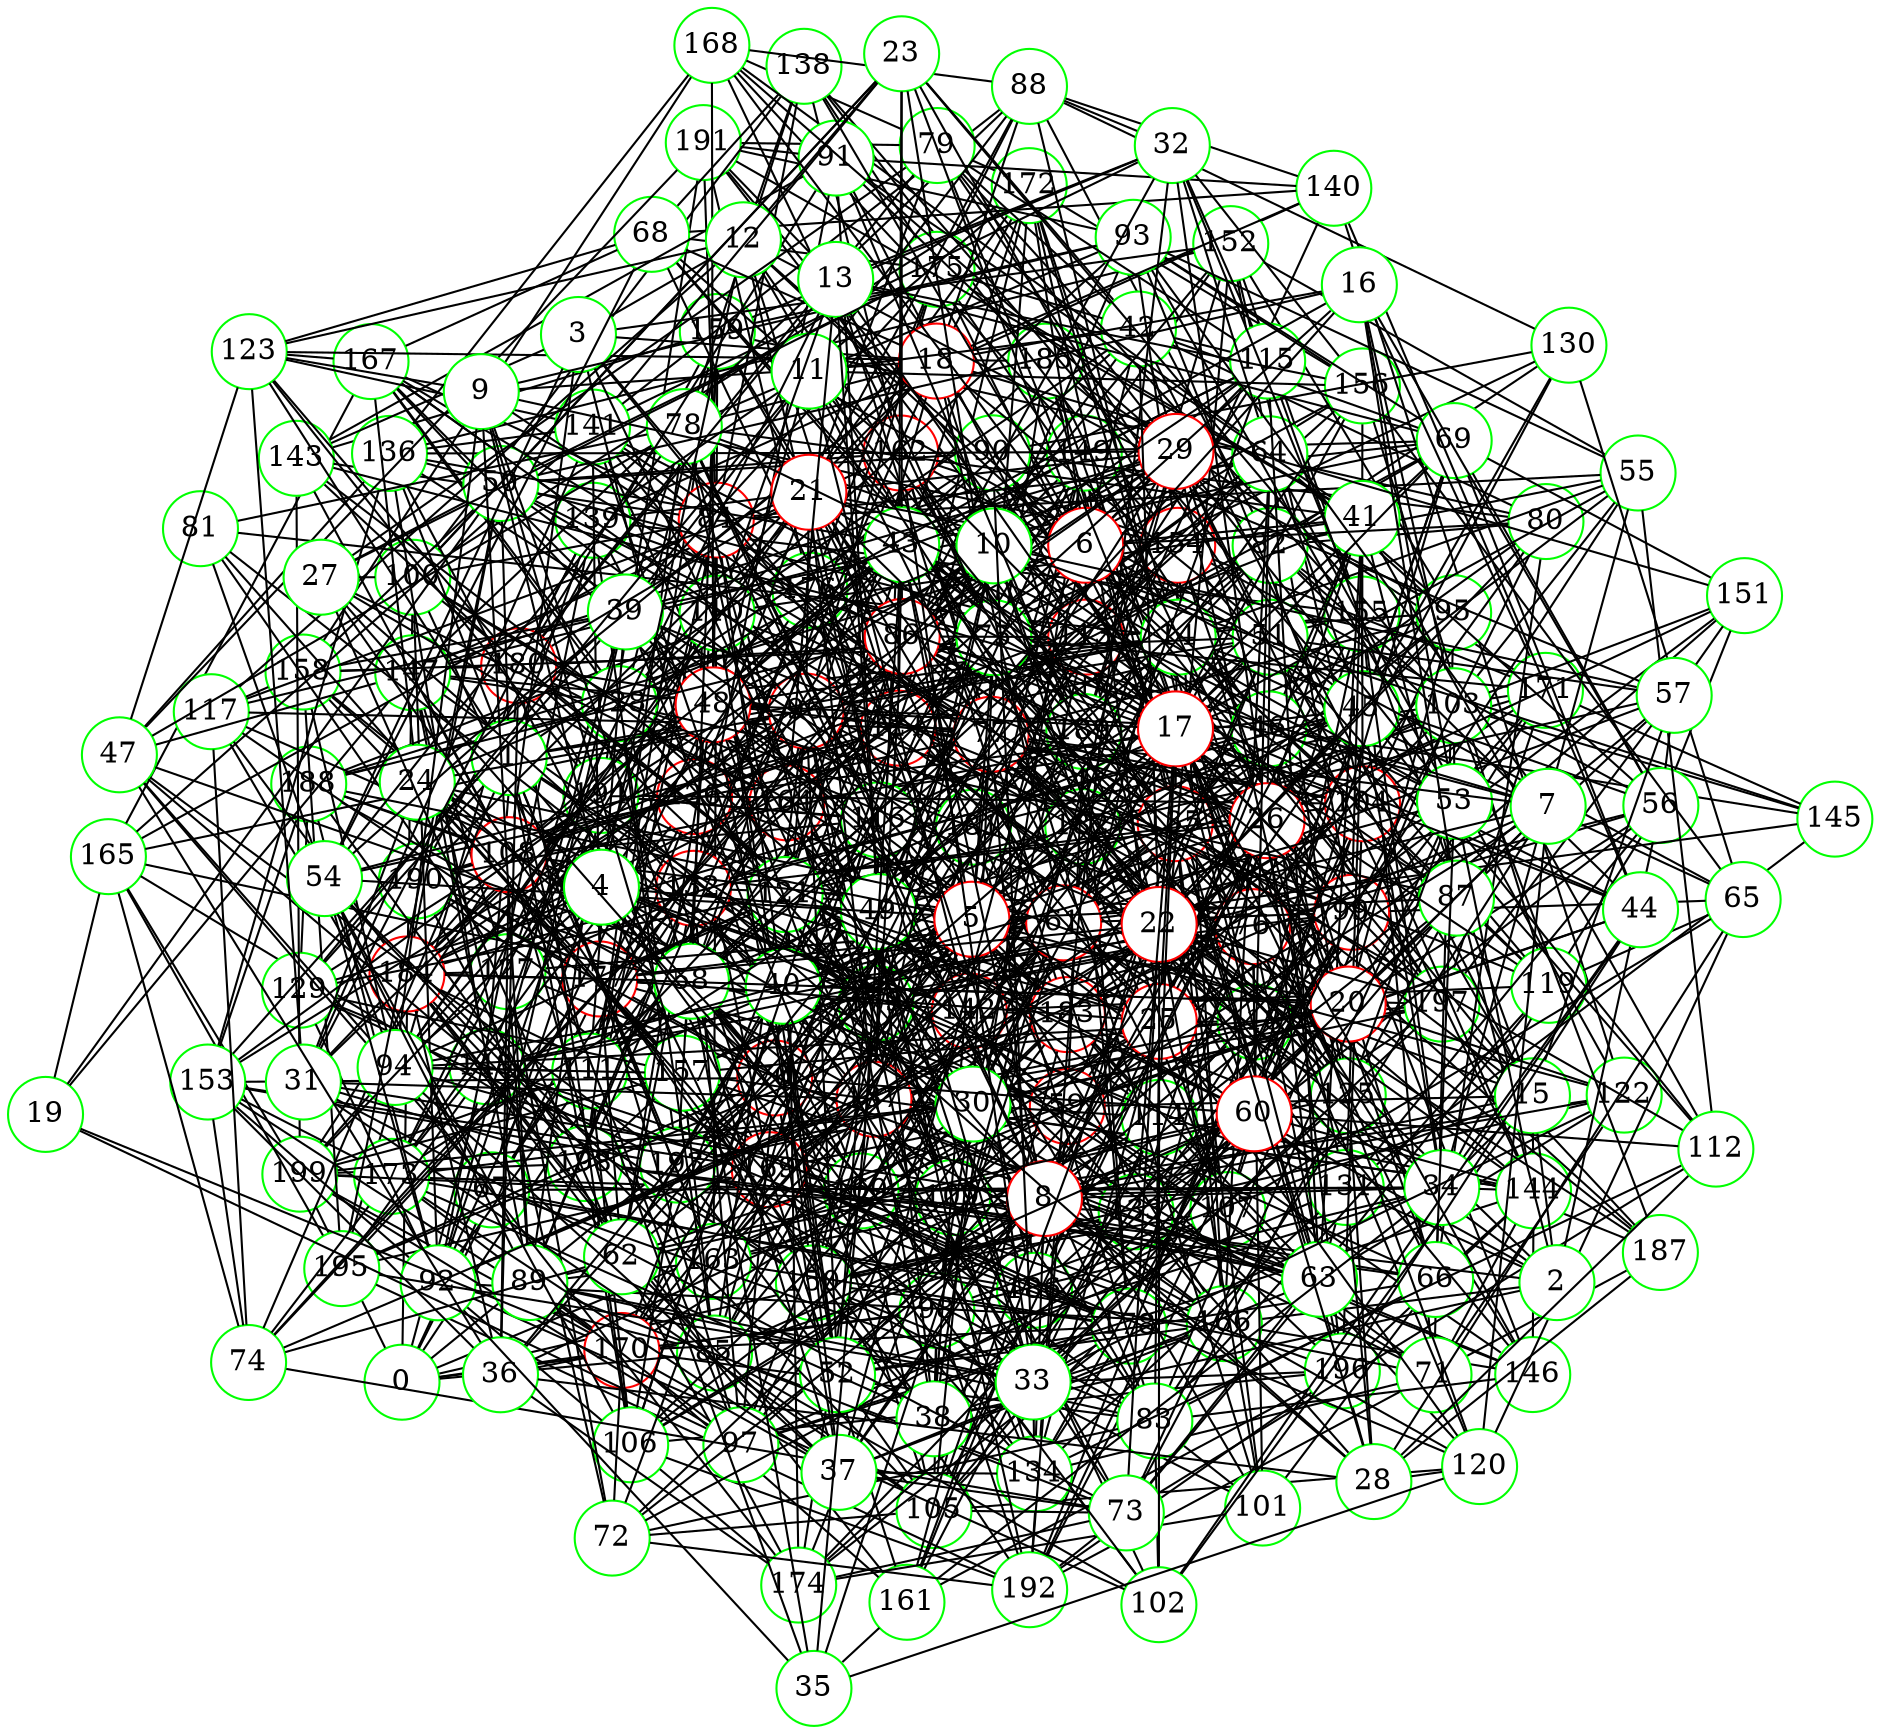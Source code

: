 graph {
graph ["layout"="fdp"]
node ["style"="filled","fillcolor"="white","fixedsize"="true","shape"="circle"]
"0" ["color"="green"]
"98" ["color"="green"]
"192" ["color"="green"]
"195" ["color"="green"]
"196" ["color"="green"]
"102" ["color"="green"]
"179" ["color"="green"]
"180" ["color"="red"]
"194" ["color"="green"]
"105" ["color"="green"]
"160" ["color"="green"]
"166" ["color"="green"]
"177" ["color"="red"]
"184" ["color"="red"]
"198" ["color"="green"]
"199" ["color"="green"]
"185" ["color"="green"]
"190" ["color"="green"]
"107" ["color"="green"]
"113" ["color"="red"]
"182" ["color"="green"]
"187" ["color"="green"]
"189" ["color"="green"]
"126" ["color"="red"]
"133" ["color"="green"]
"162" ["color"="red"]
"164" ["color"="red"]
"167" ["color"="green"]
"171" ["color"="green"]
"197" ["color"="green"]
"174" ["color"="green"]
"178" ["color"="green"]
"193" ["color"="green"]
"146" ["color"="green"]
"150" ["color"="green"]
"165" ["color"="green"]
"181" ["color"="green"]
"169" ["color"="red"]
"183" ["color"="red"]
"186" ["color"="green"]
"173" ["color"="green"]
"156" ["color"="green"]
"172" ["color"="green"]
"159" ["color"="green"]
"163" ["color"="green"]
"191" ["color"="green"]
"118" ["color"="green"]
"151" ["color"="green"]
"124" ["color"="red"]
"142" ["color"="red"]
"176" ["color"="green"]
"188" ["color"="green"]
"154" ["color"="red"]
"168" ["color"="green"]
"155" ["color"="green"]
"120" ["color"="green"]
"170" ["color"="red"]
"109" ["color"="green"]
"131" ["color"="green"]
"134" ["color"="green"]
"145" ["color"="green"]
"139" ["color"="green"]
"140" ["color"="green"]
"141" ["color"="green"]
"122" ["color"="green"]
"158" ["color"="green"]
"127" ["color"="green"]
"138" ["color"="green"]
"175" ["color"="green"]
"147" ["color"="green"]
"149" ["color"="green"]
"152" ["color"="green"]
"67" ["color"="green"]
"84" ["color"="red"]
"100" ["color"="green"]
"128" ["color"="green"]
"161" ["color"="green"]
"148" ["color"="green"]
"137" ["color"="red"]
"144" ["color"="green"]
"157" ["color"="green"]
"110" ["color"="green"]
"111" ["color"="green"]
"116" ["color"="green"]
"129" ["color"="green"]
"125" ["color"="green"]
"135" ["color"="red"]
"143" ["color"="green"]
"132" ["color"="red"]
"117" ["color"="green"]
"71" ["color"="green"]
"95" ["color"="green"]
"85" ["color"="green"]
"96" ["color"="red"]
"130" ["color"="green"]
"153" ["color"="green"]
"99" ["color"="red"]
"104" ["color"="red"]
"119" ["color"="green"]
"108" ["color"="red"]
"92" ["color"="green"]
"106" ["color"="green"]
"114" ["color"="green"]
"70" ["color"="red"]
"97" ["color"="green"]
"90" ["color"="green"]
"136" ["color"="green"]
"59" ["color"="red"]
"68" ["color"="green"]
"123" ["color"="green"]
"76" ["color"="red"]
"101" ["color"="green"]
"80" ["color"="green"]
"82" ["color"="green"]
"103" ["color"="green"]
"88" ["color"="green"]
"72" ["color"="green"]
"83" ["color"="green"]
"89" ["color"="green"]
"121" ["color"="green"]
"1" ["color"="green"]
"42" ["color"="green"]
"69" ["color"="green"]
"93" ["color"="green"]
"46" ["color"="green"]
"48" ["color"="red"]
"77" ["color"="red"]
"112" ["color"="green"]
"52" ["color"="green"]
"66" ["color"="green"]
"62" ["color"="green"]
"74" ["color"="green"]
"79" ["color"="green"]
"115" ["color"="green"]
"14" ["color"="green"]
"65" ["color"="green"]
"81" ["color"="green"]
"55" ["color"="green"]
"40" ["color"="green"]
"73" ["color"="green"]
"45" ["color"="green"]
"64" ["color"="green"]
"58" ["color"="green"]
"47" ["color"="green"]
"78" ["color"="green"]
"94" ["color"="green"]
"56" ["color"="green"]
"57" ["color"="green"]
"61" ["color"="red"]
"50" ["color"="green"]
"51" ["color"="green"]
"2" ["color"="green"]
"38" ["color"="green"]
"49" ["color"="green"]
"91" ["color"="green"]
"75" ["color"="green"]
"41" ["color"="green"]
"63" ["color"="green"]
"15" ["color"="green"]
"34" ["color"="green"]
"44" ["color"="green"]
"3" ["color"="green"]
"18" ["color"="red"]
"39" ["color"="green"]
"54" ["color"="green"]
"20" ["color"="red"]
"26" ["color"="red"]
"32" ["color"="green"]
"86" ["color"="red"]
"24" ["color"="green"]
"31" ["color"="green"]
"25" ["color"="red"]
"37" ["color"="green"]
"12" ["color"="green"]
"23" ["color"="green"]
"43" ["color"="green"]
"87" ["color"="green"]
"4" ["color"="green"]
"9" ["color"="green"]
"30" ["color"="green"]
"5" ["color"="red"]
"6" ["color"="red"]
"21" ["color"="red"]
"29" ["color"="red"]
"53" ["color"="green"]
"7" ["color"="green"]
"8" ["color"="red"]
"28" ["color"="green"]
"36" ["color"="green"]
"60" ["color"="red"]
"10" ["color"="green"]
"11" ["color"="green"]
"22" ["color"="red"]
"13" ["color"="green"]
"16" ["color"="green"]
"17" ["color"="red"]
"19" ["color"="green"]
"27" ["color"="green"]
"33" ["color"="green"]
"35" ["color"="green"]
"0" -- "98"
"0" -- "67"
"0" -- "100"
"0" -- "148"
"0" -- "164"
"0" -- "85"
"0" -- "133"
"0" -- "70"
"0" -- "199"
"0" -- "170"
"0" -- "59"
"0" -- "126"
"98" -- "192"
"98" -- "102"
"98" -- "105"
"98" -- "170"
"98" -- "109"
"98" -- "182"
"98" -- "127"
"192" -- "195"
"192" -- "196"
"102" -- "179"
"179" -- "180"
"180" -- "194"
"180" -- "195"
"105" -- "160"
"105" -- "107"
"105" -- "118"
"105" -- "120"
"105" -- "126"
"160" -- "166"
"160" -- "198"
"160" -- "199"
"160" -- "184"
"160" -- "190"
"166" -- "177"
"177" -- "179"
"177" -- "184"
"177" -- "190"
"184" -- "194"
"184" -- "198"
"184" -- "185"
"198" -- "199"
"185" -- "196"
"107" -- "192"
"107" -- "113"
"107" -- "150"
"107" -- "183"
"107" -- "186"
"113" -- "160"
"113" -- "180"
"113" -- "182"
"113" -- "187"
"113" -- "189"
"113" -- "126"
"113" -- "191"
"182" -- "192"
"187" -- "192"
"187" -- "189"
"126" -- "133"
"126" -- "167"
"126" -- "169"
"126" -- "173"
"126" -- "156"
"126" -- "190"
"126" -- "159"
"133" -- "162"
"133" -- "164"
"133" -- "197"
"133" -- "166"
"133" -- "199"
"133" -- "171"
"133" -- "146"
"133" -- "150"
"162" -- "164"
"162" -- "189"
"164" -- "167"
"164" -- "171"
"164" -- "174"
"164" -- "180"
"171" -- "197"
"171" -- "182"
"171" -- "185"
"174" -- "178"
"174" -- "190"
"178" -- "193"
"178" -- "182"
"178" -- "189"
"193" -- "197"
"146" -- "166"
"150" -- "165"
"150" -- "178"
"150" -- "181"
"150" -- "182"
"165" -- "195"
"165" -- "167"
"165" -- "199"
"181" -- "194"
"181" -- "185"
"169" -- "195"
"169" -- "196"
"169" -- "177"
"169" -- "178"
"169" -- "183"
"169" -- "186"
"183" -- "187"
"173" -- "194"
"173" -- "186"
"156" -- "172"
"159" -- "194"
"159" -- "163"
"159" -- "198"
"159" -- "190"
"163" -- "177"
"163" -- "178"
"163" -- "181"
"191" -- "194"
"118" -- "192"
"118" -- "151"
"118" -- "124"
"124" -- "169"
"124" -- "172"
"124" -- "142"
"124" -- "179"
"124" -- "180"
"124" -- "184"
"124" -- "154"
"124" -- "155"
"124" -- "190"
"142" -- "195"
"142" -- "164"
"142" -- "176"
"142" -- "177"
"142" -- "150"
"142" -- "183"
"142" -- "186"
"142" -- "188"
"176" -- "188"
"176" -- "189"
"176" -- "191"
"188" -- "198"
"154" -- "162"
"154" -- "166"
"154" -- "168"
"154" -- "171"
"154" -- "183"
"168" -- "172"
"155" -- "160"
"120" -- "166"
"120" -- "183"
"120" -- "169"
"170" -- "199"
"170" -- "173"
"170" -- "178"
"109" -- "194"
"109" -- "131"
"109" -- "163"
"109" -- "164"
"109" -- "139"
"109" -- "141"
"109" -- "174"
"109" -- "179"
"109" -- "122"
"109" -- "158"
"131" -- "134"
"131" -- "145"
"131" -- "182"
"134" -- "178"
"145" -- "171"
"139" -- "180"
"139" -- "167"
"139" -- "155"
"139" -- "140"
"140" -- "189"
"141" -- "165"
"141" -- "177"
"141" -- "182"
"141" -- "183"
"122" -- "150"
"122" -- "140"
"158" -- "195"
"158" -- "180"
"158" -- "168"
"127" -- "138"
"127" -- "146"
"127" -- "147"
"127" -- "184"
"127" -- "189"
"138" -- "162"
"138" -- "154"
"138" -- "175"
"175" -- "197"
"175" -- "176"
"147" -- "162"
"147" -- "179"
"147" -- "149"
"149" -- "162"
"149" -- "197"
"149" -- "181"
"149" -- "152"
"152" -- "155"
"152" -- "189"
"67" -- "84"
"67" -- "132"
"67" -- "117"
"67" -- "71"
"84" -- "193"
"84" -- "100"
"84" -- "165"
"84" -- "198"
"84" -- "167"
"84" -- "137"
"84" -- "138"
"84" -- "110"
"84" -- "111"
"84" -- "143"
"84" -- "182"
"84" -- "191"
"100" -- "128"
"100" -- "177"
"100" -- "138"
"100" -- "172"
"128" -- "161"
"128" -- "193"
"128" -- "167"
"128" -- "142"
"128" -- "147"
"128" -- "148"
"128" -- "149"
"128" -- "155"
"128" -- "188"
"161" -- "196"
"161" -- "183"
"161" -- "184"
"161" -- "170"
"161" -- "186"
"148" -- "160"
"148" -- "195"
"148" -- "180"
"148" -- "150"
"137" -- "162"
"137" -- "197"
"137" -- "169"
"137" -- "174"
"137" -- "144"
"137" -- "188"
"137" -- "189"
"144" -- "196"
"144" -- "146"
"144" -- "157"
"157" -- "192"
"157" -- "197"
"157" -- "198"
"157" -- "199"
"157" -- "171"
"157" -- "158"
"110" -- "150"
"110" -- "172"
"110" -- "127"
"111" -- "164"
"111" -- "199"
"111" -- "178"
"111" -- "116"
"111" -- "126"
"116" -- "129"
"116" -- "194"
"116" -- "179"
"116" -- "156"
"116" -- "125"
"129" -- "193"
"129" -- "178"
"129" -- "188"
"129" -- "157"
"125" -- "135"
"125" -- "174"
"125" -- "175"
"125" -- "181"
"125" -- "154"
"135" -- "193"
"135" -- "162"
"135" -- "166"
"135" -- "137"
"135" -- "172"
"135" -- "183"
"135" -- "185"
"135" -- "154"
"135" -- "186"
"143" -- "180"
"143" -- "199"
"143" -- "159"
"132" -- "160"
"132" -- "193"
"132" -- "195"
"132" -- "176"
"132" -- "179"
"117" -- "177"
"117" -- "179"
"117" -- "184"
"117" -- "189"
"117" -- "158"
"71" -- "144"
"71" -- "134"
"71" -- "137"
"71" -- "122"
"71" -- "155"
"71" -- "95"
"95" -- "113"
"95" -- "177"
"95" -- "178"
"95" -- "152"
"95" -- "142"
"85" -- "96"
"85" -- "133"
"85" -- "102"
"85" -- "134"
"85" -- "105"
"85" -- "139"
"85" -- "113"
"85" -- "184"
"85" -- "92"
"85" -- "124"
"85" -- "157"
"96" -- "130"
"96" -- "134"
"96" -- "147"
"96" -- "153"
"96" -- "154"
"96" -- "98"
"96" -- "99"
"96" -- "164"
"96" -- "165"
"96" -- "104"
"96" -- "108"
"96" -- "175"
"96" -- "180"
"96" -- "126"
"153" -- "193"
"153" -- "194"
"153" -- "169"
"153" -- "170"
"153" -- "173"
"153" -- "188"
"99" -- "192"
"99" -- "132"
"99" -- "134"
"99" -- "142"
"99" -- "146"
"99" -- "178"
"99" -- "179"
"99" -- "152"
"99" -- "124"
"99" -- "189"
"99" -- "191"
"104" -- "194"
"104" -- "132"
"104" -- "196"
"104" -- "137"
"104" -- "169"
"104" -- "107"
"104" -- "171"
"104" -- "144"
"104" -- "178"
"104" -- "119"
"104" -- "183"
"104" -- "152"
"104" -- "124"
"119" -- "154"
"119" -- "156"
"119" -- "142"
"108" -- "133"
"108" -- "199"
"108" -- "143"
"108" -- "176"
"108" -- "147"
"108" -- "116"
"108" -- "184"
"108" -- "124"
"108" -- "188"
"108" -- "190"
"92" -- "129"
"92" -- "194"
"92" -- "100"
"92" -- "102"
"92" -- "166"
"92" -- "137"
"92" -- "106"
"92" -- "139"
"92" -- "111"
"92" -- "153"
"92" -- "188"
"106" -- "192"
"106" -- "193"
"106" -- "196"
"106" -- "198"
"106" -- "170"
"106" -- "174"
"106" -- "111"
"106" -- "114"
"106" -- "180"
"106" -- "183"
"114" -- "161"
"114" -- "130"
"114" -- "137"
"114" -- "171"
"114" -- "143"
"114" -- "144"
"114" -- "146"
"114" -- "150"
"70" -- "96"
"70" -- "97"
"70" -- "195"
"70" -- "170"
"70" -- "182"
"70" -- "153"
"70" -- "90"
"70" -- "158"
"70" -- "190"
"97" -- "99"
"97" -- "131"
"97" -- "132"
"97" -- "199"
"97" -- "108"
"97" -- "144"
"97" -- "177"
"97" -- "178"
"97" -- "181"
"97" -- "183"
"90" -- "128"
"90" -- "130"
"90" -- "194"
"90" -- "197"
"90" -- "136"
"90" -- "179"
"90" -- "189"
"136" -- "148"
"136" -- "181"
"136" -- "152"
"136" -- "168"
"136" -- "153"
"136" -- "169"
"136" -- "141"
"59" -- "192"
"59" -- "68"
"59" -- "100"
"59" -- "196"
"59" -- "71"
"59" -- "72"
"59" -- "169"
"59" -- "106"
"59" -- "177"
"59" -- "180"
"59" -- "151"
"59" -- "186"
"59" -- "189"
"59" -- "190"
"68" -- "162"
"68" -- "135"
"68" -- "167"
"68" -- "138"
"68" -- "123"
"68" -- "76"
"68" -- "140"
"68" -- "175"
"123" -- "194"
"123" -- "180"
"123" -- "167"
"123" -- "185"
"123" -- "141"
"76" -- "196"
"76" -- "101"
"76" -- "172"
"76" -- "80"
"76" -- "146"
"76" -- "179"
"76" -- "148"
"76" -- "180"
"76" -- "149"
"76" -- "118"
"76" -- "120"
"76" -- "185"
"76" -- "155"
"76" -- "92"
"76" -- "124"
"101" -- "160"
"101" -- "150"
"101" -- "135"
"101" -- "142"
"101" -- "174"
"80" -- "82"
"80" -- "179"
"80" -- "90"
"80" -- "159"
"82" -- "193"
"82" -- "130"
"82" -- "103"
"82" -- "88"
"82" -- "185"
"82" -- "155"
"82" -- "125"
"103" -- "109"
"103" -- "111"
"103" -- "145"
"103" -- "181"
"103" -- "151"
"103" -- "187"
"103" -- "157"
"88" -- "130"
"88" -- "147"
"88" -- "118"
"88" -- "168"
"88" -- "140"
"88" -- "141"
"88" -- "175"
"72" -- "192"
"72" -- "83"
"72" -- "147"
"72" -- "116"
"72" -- "105"
"72" -- "170"
"72" -- "107"
"72" -- "127"
"83" -- "193"
"83" -- "164"
"83" -- "102"
"83" -- "103"
"83" -- "170"
"83" -- "146"
"83" -- "116"
"83" -- "181"
"83" -- "150"
"83" -- "119"
"83" -- "89"
"83" -- "121"
"89" -- "97"
"89" -- "194"
"89" -- "163"
"89" -- "132"
"89" -- "176"
"89" -- "147"
"89" -- "125"
"89" -- "127"
"121" -- "128"
"121" -- "129"
"121" -- "134"
"121" -- "172"
"121" -- "177"
"121" -- "182"
"121" -- "183"
"121" -- "154"
"1" -- "129"
"1" -- "193"
"1" -- "163"
"1" -- "70"
"1" -- "198"
"1" -- "136"
"1" -- "42"
"1" -- "74"
"1" -- "107"
"1" -- "139"
"1" -- "14"
"1" -- "111"
"1" -- "50"
"1" -- "51"
"1" -- "179"
"1" -- "123"
"42" -- "164"
"42" -- "69"
"42" -- "46"
"42" -- "79"
"42" -- "175"
"42" -- "48"
"42" -- "80"
"42" -- "115"
"69" -- "70"
"69" -- "113"
"69" -- "82"
"69" -- "84"
"69" -- "118"
"69" -- "151"
"69" -- "90"
"69" -- "93"
"93" -- "128"
"93" -- "104"
"93" -- "116"
"93" -- "154"
"93" -- "156"
"93" -- "159"
"93" -- "191"
"46" -- "48"
"46" -- "145"
"46" -- "66"
"46" -- "82"
"46" -- "196"
"46" -- "184"
"46" -- "170"
"46" -- "125"
"48" -- "96"
"48" -- "98"
"48" -- "131"
"48" -- "167"
"48" -- "199"
"48" -- "168"
"48" -- "77"
"48" -- "52"
"48" -- "84"
"48" -- "181"
"48" -- "183"
"48" -- "92"
"48" -- "62"
"77" -- "162"
"77" -- "167"
"77" -- "104"
"77" -- "111"
"77" -- "112"
"77" -- "144"
"77" -- "118"
"77" -- "186"
"77" -- "124"
"77" -- "125"
"77" -- "95"
"112" -- "134"
"52" -- "96"
"52" -- "193"
"52" -- "66"
"52" -- "166"
"52" -- "105"
"52" -- "110"
"52" -- "142"
"52" -- "84"
"52" -- "116"
"52" -- "118"
"66" -- "80"
"66" -- "144"
"66" -- "83"
"66" -- "101"
"66" -- "198"
"66" -- "154"
"66" -- "109"
"62" -- "132"
"62" -- "70"
"62" -- "135"
"62" -- "74"
"62" -- "108"
"62" -- "177"
"62" -- "116"
"62" -- "149"
"62" -- "184"
"74" -- "177"
"74" -- "132"
"74" -- "117"
"74" -- "165"
"74" -- "183"
"74" -- "153"
"74" -- "173"
"79" -- "115"
"79" -- "180"
"79" -- "155"
"79" -- "191"
"115" -- "149"
"115" -- "170"
"115" -- "126"
"14" -- "48"
"14" -- "96"
"14" -- "65"
"14" -- "81"
"14" -- "97"
"14" -- "55"
"14" -- "40"
"14" -- "56"
"14" -- "104"
"14" -- "120"
"14" -- "172"
"65" -- "130"
"65" -- "99"
"65" -- "119"
"65" -- "120"
"65" -- "107"
"65" -- "156"
"81" -- "177"
"81" -- "127"
"55" -- "112"
"55" -- "82"
"55" -- "99"
"55" -- "84"
"55" -- "103"
"55" -- "135"
"55" -- "152"
"55" -- "93"
"40" -- "66"
"40" -- "99"
"40" -- "197"
"40" -- "166"
"40" -- "71"
"40" -- "73"
"40" -- "106"
"40" -- "45"
"40" -- "141"
"40" -- "47"
"40" -- "81"
"40" -- "113"
"40" -- "82"
"73" -- "192"
"73" -- "105"
"73" -- "74"
"73" -- "109"
"73" -- "174"
"73" -- "112"
"73" -- "119"
"73" -- "89"
"73" -- "125"
"45" -- "64"
"45" -- "130"
"45" -- "162"
"45" -- "131"
"45" -- "132"
"45" -- "69"
"45" -- "138"
"45" -- "112"
"45" -- "183"
"45" -- "58"
"45" -- "156"
"45" -- "126"
"64" -- "164"
"64" -- "166"
"64" -- "168"
"64" -- "113"
"64" -- "147"
"64" -- "122"
"64" -- "124"
"64" -- "95"
"58" -- "64"
"58" -- "96"
"58" -- "165"
"58" -- "102"
"58" -- "173"
"58" -- "175"
"58" -- "82"
"58" -- "184"
"58" -- "159"
"47" -- "193"
"47" -- "67"
"47" -- "147"
"47" -- "148"
"47" -- "136"
"47" -- "123"
"47" -- "78"
"47" -- "94"
"47" -- "191"
"78" -- "164"
"78" -- "198"
"78" -- "142"
"78" -- "81"
"78" -- "116"
"78" -- "121"
"78" -- "93"
"94" -- "169"
"94" -- "110"
"94" -- "174"
"94" -- "111"
"94" -- "118"
"94" -- "121"
"94" -- "157"
"94" -- "158"
"94" -- "127"
"56" -- "64"
"56" -- "131"
"56" -- "69"
"56" -- "133"
"56" -- "76"
"56" -- "179"
"56" -- "119"
"56" -- "151"
"56" -- "57"
"56" -- "154"
"57" -- "114"
"57" -- "149"
"57" -- "197"
"57" -- "182"
"57" -- "151"
"57" -- "61"
"61" -- "99"
"61" -- "108"
"61" -- "145"
"61" -- "177"
"61" -- "82"
"61" -- "115"
"61" -- "85"
"61" -- "121"
"61" -- "127"
"50" -- "96"
"50" -- "162"
"50" -- "195"
"50" -- "100"
"50" -- "135"
"50" -- "136"
"50" -- "175"
"50" -- "113"
"50" -- "182"
"50" -- "184"
"50" -- "90"
"50" -- "158"
"51" -- "163"
"51" -- "78"
"51" -- "142"
"51" -- "79"
"51" -- "111"
"51" -- "112"
"51" -- "145"
"51" -- "57"
"51" -- "59"
"51" -- "158"
"51" -- "159"
"2" -- "131"
"2" -- "38"
"2" -- "166"
"2" -- "198"
"2" -- "183"
"2" -- "56"
"2" -- "41"
"2" -- "61"
"2" -- "77"
"2" -- "15"
"38" -- "96"
"38" -- "49"
"38" -- "177"
"38" -- "98"
"38" -- "149"
"38" -- "150"
"38" -- "166"
"38" -- "75"
"38" -- "173"
"49" -- "192"
"49" -- "164"
"49" -- "135"
"49" -- "169"
"49" -- "110"
"49" -- "149"
"49" -- "181"
"49" -- "154"
"49" -- "91"
"91" -- "113"
"91" -- "132"
"91" -- "180"
"91" -- "185"
"91" -- "140"
"91" -- "143"
"91" -- "191"
"75" -- "132"
"75" -- "101"
"75" -- "168"
"75" -- "169"
"75" -- "107"
"75" -- "171"
"75" -- "172"
"75" -- "143"
"41" -- "99"
"41" -- "133"
"41" -- "104"
"41" -- "108"
"41" -- "46"
"41" -- "78"
"41" -- "110"
"41" -- "175"
"41" -- "112"
"41" -- "91"
"41" -- "63"
"41" -- "191"
"63" -- "160"
"63" -- "131"
"63" -- "70"
"63" -- "135"
"63" -- "73"
"63" -- "169"
"63" -- "109"
"63" -- "115"
"63" -- "179"
"63" -- "183"
"63" -- "122"
"63" -- "157"
"15" -- "34"
"15" -- "98"
"15" -- "163"
"15" -- "197"
"15" -- "102"
"15" -- "135"
"15" -- "42"
"15" -- "144"
"15" -- "51"
"15" -- "115"
"15" -- "57"
"15" -- "59"
"15" -- "126"
"34" -- "160"
"34" -- "161"
"34" -- "98"
"34" -- "67"
"34" -- "44"
"34" -- "45"
"34" -- "144"
"34" -- "52"
"34" -- "55"
"34" -- "119"
"34" -- "155"
"34" -- "124"
"44" -- "82"
"44" -- "196"
"44" -- "69"
"44" -- "102"
"44" -- "59"
"44" -- "75"
"44" -- "140"
"44" -- "62"
"3" -- "18"
"3" -- "54"
"3" -- "152"
"3" -- "25"
"3" -- "186"
"3" -- "12"
"3" -- "108"
"3" -- "124"
"3" -- "126"
"3" -- "143"
"18" -- "128"
"18" -- "68"
"18" -- "198"
"18" -- "39"
"18" -- "140"
"18" -- "172"
"18" -- "45"
"18" -- "78"
"18" -- "20"
"18" -- "182"
"18" -- "151"
"18" -- "24"
"18" -- "88"
"18" -- "121"
"18" -- "61"
"18" -- "190"
"39" -- "160"
"39" -- "67"
"39" -- "69"
"39" -- "111"
"39" -- "175"
"39" -- "117"
"39" -- "54"
"39" -- "119"
"39" -- "183"
"39" -- "88"
"39" -- "153"
"39" -- "92"
"39" -- "61"
"39" -- "158"
"54" -- "163"
"54" -- "68"
"54" -- "105"
"54" -- "106"
"54" -- "77"
"54" -- "78"
"54" -- "81"
"54" -- "89"
"54" -- "92"
"54" -- "124"
"54" -- "61"
"54" -- "94"
"20" -- "96"
"20" -- "128"
"20" -- "193"
"20" -- "38"
"20" -- "135"
"20" -- "137"
"20" -- "171"
"20" -- "49"
"20" -- "177"
"20" -- "56"
"20" -- "57"
"20" -- "26"
"20" -- "90"
"20" -- "122"
"20" -- "186"
"20" -- "187"
"20" -- "95"
"26" -- "32"
"26" -- "162"
"26" -- "132"
"26" -- "105"
"26" -- "169"
"26" -- "77"
"26" -- "110"
"26" -- "176"
"26" -- "178"
"26" -- "51"
"26" -- "151"
"26" -- "185"
"26" -- "186"
"26" -- "59"
"26" -- "63"
"32" -- "64"
"32" -- "115"
"32" -- "86"
"32" -- "183"
"32" -- "88"
"32" -- "155"
"32" -- "156"
"32" -- "141"
"32" -- "159"
"86" -- "162"
"86" -- "197"
"86" -- "135"
"86" -- "104"
"86" -- "137"
"86" -- "106"
"86" -- "170"
"86" -- "141"
"86" -- "113"
"86" -- "177"
"86" -- "149"
"86" -- "152"
"86" -- "184"
"86" -- "156"
"86" -- "188"
"86" -- "125"
"86" -- "159"
"24" -- "96"
"24" -- "114"
"24" -- "134"
"24" -- "167"
"24" -- "58"
"24" -- "61"
"24" -- "157"
"24" -- "31"
"31" -- "194"
"31" -- "198"
"31" -- "184"
"31" -- "73"
"31" -- "105"
"31" -- "137"
"31" -- "123"
"31" -- "139"
"31" -- "141"
"25" -- "99"
"25" -- "163"
"25" -- "100"
"25" -- "132"
"25" -- "37"
"25" -- "134"
"25" -- "41"
"25" -- "170"
"25" -- "46"
"25" -- "177"
"25" -- "83"
"25" -- "52"
"25" -- "149"
"25" -- "181"
"25" -- "118"
"25" -- "120"
"25" -- "152"
"25" -- "121"
"25" -- "26"
"25" -- "186"
"37" -- "70"
"37" -- "134"
"37" -- "166"
"37" -- "40"
"37" -- "73"
"37" -- "170"
"37" -- "45"
"37" -- "173"
"37" -- "58"
"37" -- "62"
"37" -- "94"
"37" -- "63"
"12" -- "138"
"12" -- "46"
"12" -- "116"
"12" -- "117"
"12" -- "182"
"12" -- "23"
"12" -- "123"
"12" -- "124"
"12" -- "189"
"12" -- "95"
"23" -- "50"
"23" -- "100"
"23" -- "103"
"23" -- "42"
"23" -- "154"
"23" -- "43"
"23" -- "75"
"23" -- "124"
"23" -- "141"
"43" -- "160"
"43" -- "67"
"43" -- "99"
"43" -- "199"
"43" -- "136"
"43" -- "44"
"43" -- "108"
"43" -- "48"
"43" -- "115"
"43" -- "87"
"43" -- "124"
"43" -- "125"
"43" -- "126"
"87" -- "128"
"87" -- "113"
"87" -- "98"
"87" -- "119"
"87" -- "105"
"87" -- "125"
"4" -- "131"
"4" -- "70"
"4" -- "134"
"4" -- "9"
"4" -- "12"
"4" -- "173"
"4" -- "142"
"4" -- "176"
"4" -- "49"
"4" -- "82"
"4" -- "52"
"4" -- "184"
"4" -- "30"
"4" -- "127"
"9" -- "18"
"9" -- "89"
"9" -- "58"
"9" -- "154"
"9" -- "123"
"9" -- "77"
"9" -- "93"
"9" -- "157"
"9" -- "94"
"30" -- "160"
"30" -- "98"
"30" -- "197"
"30" -- "199"
"30" -- "105"
"30" -- "75"
"30" -- "173"
"30" -- "48"
"30" -- "113"
"30" -- "154"
"30" -- "156"
"30" -- "61"
"5" -- "163"
"5" -- "166"
"5" -- "40"
"5" -- "169"
"5" -- "170"
"5" -- "43"
"5" -- "77"
"5" -- "110"
"5" -- "51"
"5" -- "85"
"5" -- "149"
"5" -- "87"
"5" -- "183"
"5" -- "26"
"5" -- "122"
"5" -- "156"
"5" -- "188"
"6" -- "65"
"6" -- "37"
"6" -- "168"
"6" -- "41"
"6" -- "169"
"6" -- "42"
"6" -- "138"
"6" -- "12"
"6" -- "172"
"6" -- "15"
"6" -- "111"
"6" -- "80"
"6" -- "113"
"6" -- "115"
"6" -- "21"
"6" -- "23"
"6" -- "87"
"6" -- "188"
"6" -- "29"
"21" -- "96"
"21" -- "137"
"21" -- "139"
"21" -- "76"
"21" -- "77"
"21" -- "79"
"21" -- "116"
"21" -- "180"
"21" -- "117"
"21" -- "119"
"21" -- "183"
"21" -- "88"
"21" -- "29"
"21" -- "61"
"21" -- "94"
"21" -- "126"
"21" -- "159"
"29" -- "96"
"29" -- "98"
"29" -- "162"
"29" -- "131"
"29" -- "70"
"29" -- "39"
"29" -- "168"
"29" -- "110"
"29" -- "79"
"29" -- "48"
"29" -- "144"
"29" -- "51"
"29" -- "53"
"29" -- "86"
"29" -- "189"
"53" -- "144"
"53" -- "66"
"53" -- "148"
"53" -- "103"
"53" -- "183"
"53" -- "73"
"53" -- "93"
"53" -- "125"
"53" -- "78"
"7" -- "176"
"7" -- "83"
"7" -- "20"
"7" -- "133"
"7" -- "86"
"7" -- "183"
"7" -- "120"
"7" -- "59"
"7" -- "61"
"7" -- "77"
"7" -- "93"
"8" -- "34"
"8" -- "134"
"8" -- "166"
"8" -- "72"
"8" -- "105"
"8" -- "106"
"8" -- "43"
"8" -- "78"
"8" -- "51"
"8" -- "84"
"8" -- "21"
"8" -- "122"
"8" -- "155"
"8" -- "28"
"8" -- "60"
"8" -- "126"
"8" -- "31"
"28" -- "112"
"28" -- "65"
"28" -- "194"
"28" -- "131"
"28" -- "36"
"28" -- "196"
"28" -- "133"
"28" -- "135"
"28" -- "120"
"28" -- "187"
"28" -- "125"
"36" -- "49"
"36" -- "180"
"36" -- "118"
"36" -- "184"
"36" -- "153"
"36" -- "170"
"36" -- "108"
"36" -- "189"
"36" -- "174"
"36" -- "47"
"60" -- "64"
"60" -- "162"
"60" -- "194"
"60" -- "131"
"60" -- "69"
"60" -- "70"
"60" -- "107"
"60" -- "174"
"60" -- "80"
"60" -- "112"
"60" -- "144"
"60" -- "113"
"60" -- "85"
"60" -- "121"
"60" -- "155"
"60" -- "62"
"10" -- "129"
"10" -- "103"
"10" -- "104"
"10" -- "137"
"10" -- "107"
"10" -- "177"
"10" -- "115"
"10" -- "21"
"10" -- "53"
"10" -- "150"
"10" -- "24"
"10" -- "57"
"10" -- "58"
"10" -- "189"
"11" -- "48"
"11" -- "129"
"11" -- "22"
"11" -- "135"
"11" -- "42"
"11" -- "107"
"11" -- "139"
"11" -- "156"
"11" -- "172"
"11" -- "142"
"22" -- "161"
"22" -- "101"
"22" -- "197"
"22" -- "102"
"22" -- "167"
"22" -- "73"
"22" -- "42"
"22" -- "80"
"22" -- "144"
"22" -- "177"
"22" -- "146"
"22" -- "148"
"22" -- "182"
"22" -- "183"
"22" -- "91"
"22" -- "187"
"22" -- "30"
"22" -- "94"
"22" -- "95"
"13" -- "32"
"13" -- "49"
"13" -- "113"
"13" -- "164"
"13" -- "180"
"13" -- "69"
"13" -- "183"
"13" -- "75"
"13" -- "156"
"13" -- "173"
"13" -- "110"
"13" -- "191"
"16" -- "176"
"16" -- "18"
"16" -- "50"
"16" -- "116"
"16" -- "132"
"16" -- "53"
"16" -- "87"
"16" -- "103"
"16" -- "56"
"16" -- "171"
"17" -- "96"
"17" -- "193"
"17" -- "66"
"17" -- "162"
"17" -- "99"
"17" -- "163"
"17" -- "69"
"17" -- "133"
"17" -- "197"
"17" -- "135"
"17" -- "43"
"17" -- "139"
"17" -- "44"
"17" -- "141"
"17" -- "79"
"17" -- "114"
"17" -- "146"
"17" -- "55"
"17" -- "25"
"17" -- "190"
"17" -- "63"
"19" -- "97"
"19" -- "50"
"19" -- "147"
"19" -- "165"
"19" -- "170"
"27" -- "160"
"27" -- "50"
"27" -- "100"
"27" -- "164"
"27" -- "150"
"27" -- "40"
"27" -- "62"
"27" -- "126"
"27" -- "79"
"27" -- "175"
"33" -- "162"
"33" -- "67"
"33" -- "195"
"33" -- "196"
"33" -- "197"
"33" -- "70"
"33" -- "134"
"33" -- "137"
"33" -- "176"
"33" -- "49"
"33" -- "114"
"33" -- "178"
"33" -- "89"
"33" -- "58"
"33" -- "90"
"33" -- "122"
"33" -- "60"
"35" -- "161"
"35" -- "179"
"35" -- "120"
"35" -- "58"
"35" -- "92"
"35" -- "61"
"35" -- "111"
}
